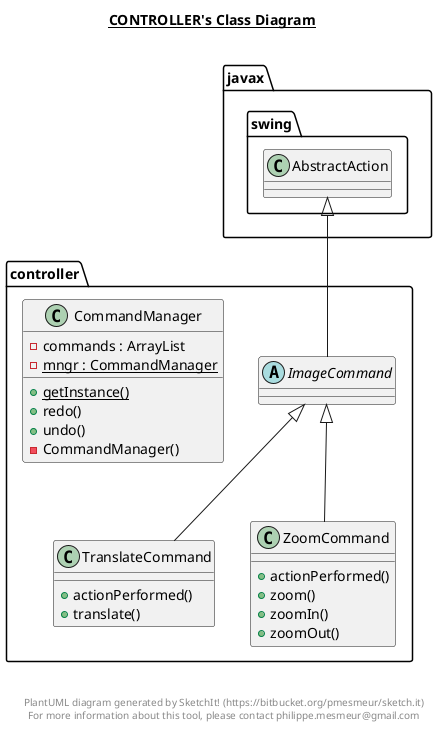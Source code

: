 @startuml

title __CONTROLLER's Class Diagram__\n

  namespace controller {
    class controller.CommandManager {
        - commands : ArrayList
        {static} - mngr : CommandManager
        {static} + getInstance()
        + redo()
        + undo()
        - CommandManager()
    }
  }
  

  namespace controller {
    abstract class controller.ImageCommand {
    }
  }
  

  namespace controller {
    class controller.TranslateCommand {
        + actionPerformed()
        + translate()
    }
  }
  

  namespace controller {
    class controller.ZoomCommand {
        + actionPerformed()
        + zoom()
        + zoomIn()
        + zoomOut()
    }
  }
  

  controller.ImageCommand -up-|> javax.swing.AbstractAction
  controller.TranslateCommand -up-|> controller.ImageCommand
  controller.ZoomCommand -up-|> controller.ImageCommand


right footer


PlantUML diagram generated by SketchIt! (https://bitbucket.org/pmesmeur/sketch.it)
For more information about this tool, please contact philippe.mesmeur@gmail.com
endfooter

@enduml
